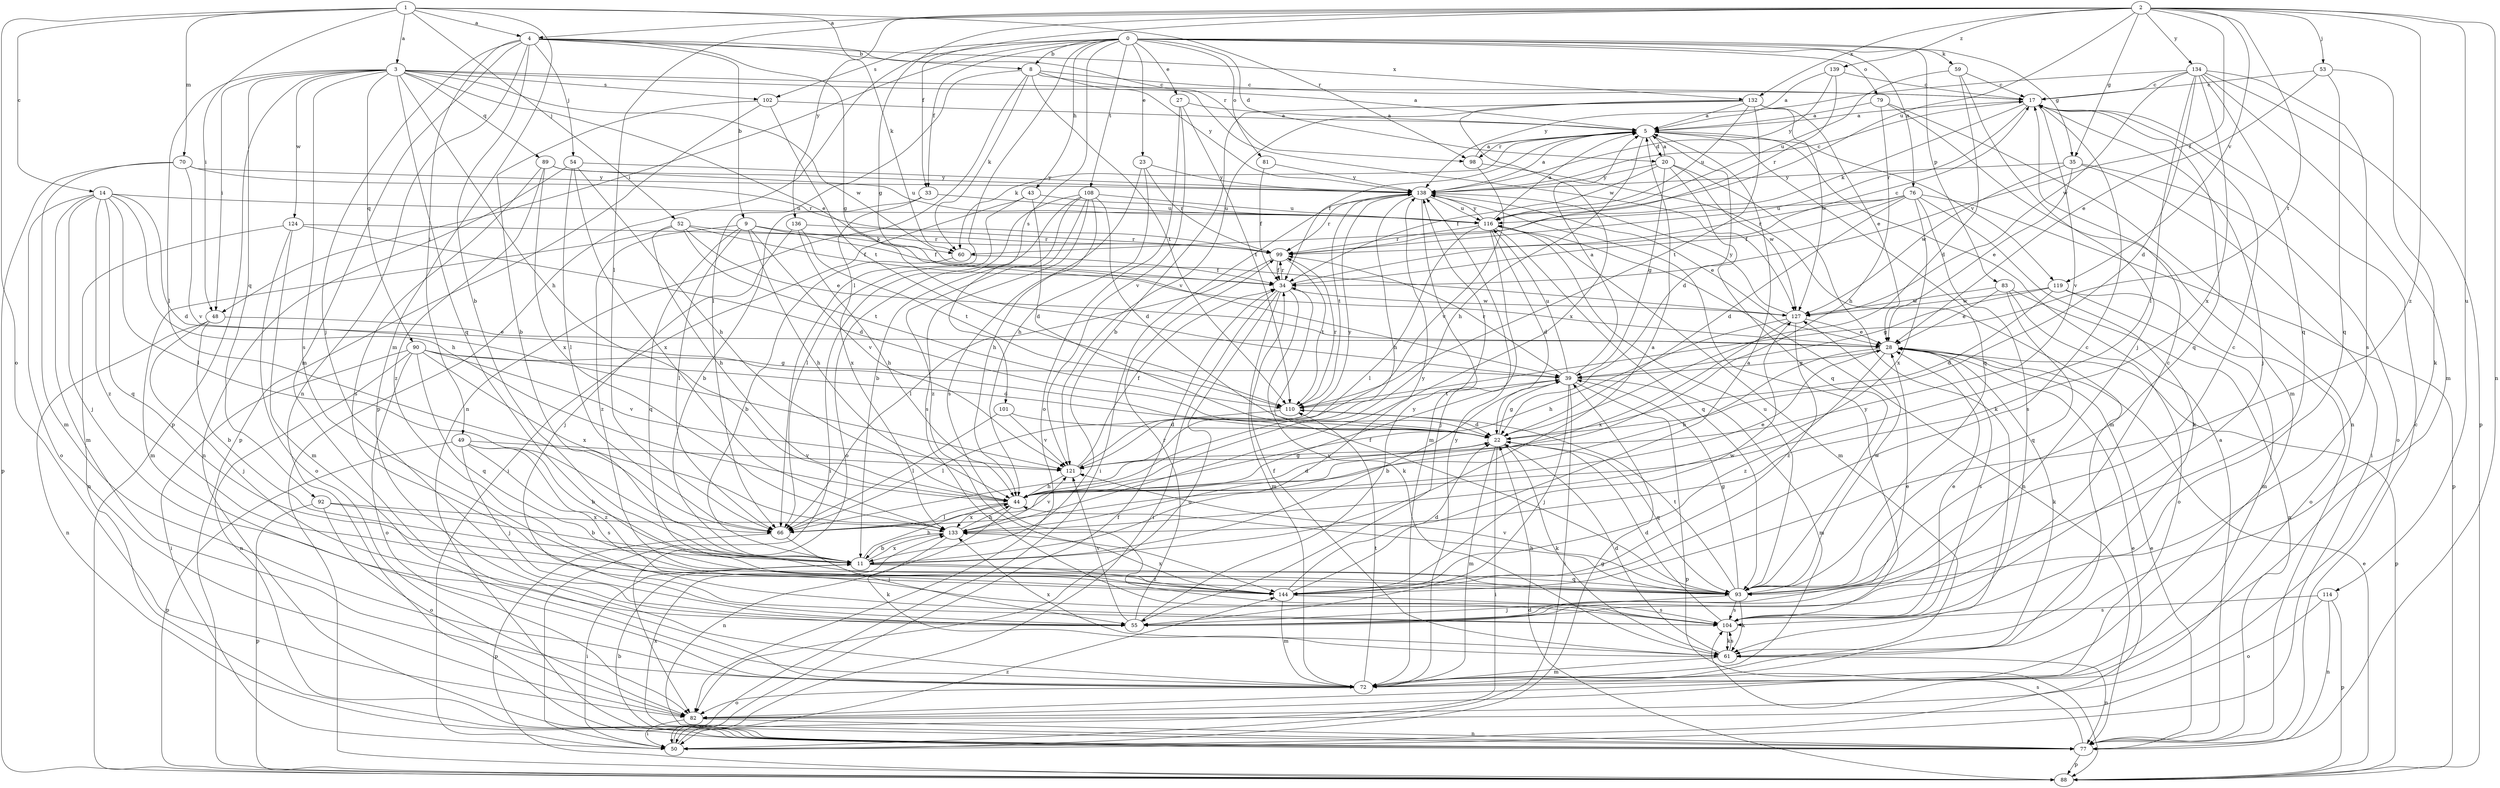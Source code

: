 strict digraph  {
0;
1;
2;
3;
4;
5;
8;
9;
11;
14;
17;
20;
22;
23;
27;
28;
33;
34;
35;
39;
43;
44;
48;
49;
50;
52;
53;
54;
55;
59;
60;
61;
66;
70;
72;
76;
77;
79;
81;
82;
83;
88;
89;
90;
92;
93;
98;
99;
101;
102;
104;
108;
110;
114;
116;
119;
121;
124;
127;
132;
133;
134;
136;
138;
139;
144;
0 -> 8  [label=b];
0 -> 20  [label=d];
0 -> 23  [label=e];
0 -> 27  [label=e];
0 -> 33  [label=f];
0 -> 35  [label=g];
0 -> 43  [label=h];
0 -> 48  [label=i];
0 -> 59  [label=k];
0 -> 66  [label=l];
0 -> 76  [label=n];
0 -> 79  [label=o];
0 -> 81  [label=o];
0 -> 83  [label=p];
0 -> 88  [label=p];
0 -> 101  [label=s];
0 -> 102  [label=s];
0 -> 108  [label=t];
1 -> 3  [label=a];
1 -> 4  [label=a];
1 -> 14  [label=c];
1 -> 48  [label=i];
1 -> 52  [label=j];
1 -> 60  [label=k];
1 -> 70  [label=m];
1 -> 72  [label=m];
1 -> 82  [label=o];
1 -> 98  [label=r];
2 -> 4  [label=a];
2 -> 33  [label=f];
2 -> 34  [label=f];
2 -> 35  [label=g];
2 -> 39  [label=g];
2 -> 53  [label=j];
2 -> 66  [label=l];
2 -> 77  [label=n];
2 -> 110  [label=t];
2 -> 114  [label=u];
2 -> 116  [label=u];
2 -> 119  [label=v];
2 -> 132  [label=x];
2 -> 134  [label=y];
2 -> 136  [label=y];
2 -> 139  [label=z];
2 -> 144  [label=z];
3 -> 5  [label=a];
3 -> 17  [label=c];
3 -> 28  [label=e];
3 -> 44  [label=h];
3 -> 48  [label=i];
3 -> 66  [label=l];
3 -> 88  [label=p];
3 -> 89  [label=q];
3 -> 90  [label=q];
3 -> 92  [label=q];
3 -> 93  [label=q];
3 -> 102  [label=s];
3 -> 104  [label=s];
3 -> 124  [label=w];
3 -> 127  [label=w];
4 -> 8  [label=b];
4 -> 9  [label=b];
4 -> 11  [label=b];
4 -> 39  [label=g];
4 -> 49  [label=i];
4 -> 54  [label=j];
4 -> 55  [label=j];
4 -> 72  [label=m];
4 -> 77  [label=n];
4 -> 98  [label=r];
4 -> 132  [label=x];
5 -> 20  [label=d];
5 -> 22  [label=d];
5 -> 34  [label=f];
5 -> 44  [label=h];
5 -> 60  [label=k];
5 -> 93  [label=q];
5 -> 98  [label=r];
5 -> 119  [label=v];
8 -> 17  [label=c];
8 -> 60  [label=k];
8 -> 66  [label=l];
8 -> 77  [label=n];
8 -> 110  [label=t];
8 -> 127  [label=w];
8 -> 138  [label=y];
9 -> 34  [label=f];
9 -> 44  [label=h];
9 -> 60  [label=k];
9 -> 66  [label=l];
9 -> 93  [label=q];
9 -> 121  [label=v];
9 -> 144  [label=z];
11 -> 5  [label=a];
11 -> 44  [label=h];
11 -> 50  [label=i];
11 -> 93  [label=q];
11 -> 133  [label=x];
11 -> 138  [label=y];
11 -> 144  [label=z];
14 -> 22  [label=d];
14 -> 44  [label=h];
14 -> 55  [label=j];
14 -> 66  [label=l];
14 -> 72  [label=m];
14 -> 82  [label=o];
14 -> 93  [label=q];
14 -> 116  [label=u];
14 -> 144  [label=z];
17 -> 5  [label=a];
17 -> 55  [label=j];
17 -> 60  [label=k];
17 -> 93  [label=q];
17 -> 99  [label=r];
17 -> 121  [label=v];
20 -> 5  [label=a];
20 -> 34  [label=f];
20 -> 39  [label=g];
20 -> 61  [label=k];
20 -> 93  [label=q];
20 -> 127  [label=w];
20 -> 138  [label=y];
22 -> 39  [label=g];
22 -> 50  [label=i];
22 -> 61  [label=k];
22 -> 72  [label=m];
22 -> 93  [label=q];
22 -> 121  [label=v];
23 -> 44  [label=h];
23 -> 99  [label=r];
23 -> 104  [label=s];
23 -> 138  [label=y];
27 -> 5  [label=a];
27 -> 82  [label=o];
27 -> 110  [label=t];
27 -> 121  [label=v];
28 -> 39  [label=g];
28 -> 44  [label=h];
28 -> 61  [label=k];
28 -> 88  [label=p];
28 -> 104  [label=s];
28 -> 144  [label=z];
33 -> 11  [label=b];
33 -> 116  [label=u];
33 -> 133  [label=x];
34 -> 17  [label=c];
34 -> 50  [label=i];
34 -> 61  [label=k];
34 -> 72  [label=m];
34 -> 82  [label=o];
34 -> 99  [label=r];
34 -> 127  [label=w];
35 -> 28  [label=e];
35 -> 50  [label=i];
35 -> 82  [label=o];
35 -> 127  [label=w];
35 -> 138  [label=y];
39 -> 5  [label=a];
39 -> 11  [label=b];
39 -> 50  [label=i];
39 -> 55  [label=j];
39 -> 72  [label=m];
39 -> 88  [label=p];
39 -> 99  [label=r];
39 -> 110  [label=t];
39 -> 116  [label=u];
43 -> 22  [label=d];
43 -> 50  [label=i];
43 -> 66  [label=l];
43 -> 116  [label=u];
44 -> 22  [label=d];
44 -> 28  [label=e];
44 -> 66  [label=l];
44 -> 77  [label=n];
44 -> 133  [label=x];
48 -> 11  [label=b];
48 -> 28  [label=e];
48 -> 55  [label=j];
48 -> 77  [label=n];
49 -> 11  [label=b];
49 -> 55  [label=j];
49 -> 88  [label=p];
49 -> 104  [label=s];
49 -> 121  [label=v];
49 -> 144  [label=z];
50 -> 28  [label=e];
50 -> 34  [label=f];
50 -> 39  [label=g];
50 -> 144  [label=z];
52 -> 28  [label=e];
52 -> 34  [label=f];
52 -> 44  [label=h];
52 -> 72  [label=m];
52 -> 99  [label=r];
52 -> 110  [label=t];
53 -> 17  [label=c];
53 -> 28  [label=e];
53 -> 61  [label=k];
53 -> 93  [label=q];
54 -> 44  [label=h];
54 -> 66  [label=l];
54 -> 77  [label=n];
54 -> 133  [label=x];
54 -> 138  [label=y];
55 -> 17  [label=c];
55 -> 28  [label=e];
55 -> 99  [label=r];
55 -> 121  [label=v];
55 -> 138  [label=y];
59 -> 17  [label=c];
59 -> 22  [label=d];
59 -> 55  [label=j];
59 -> 116  [label=u];
60 -> 11  [label=b];
60 -> 34  [label=f];
61 -> 22  [label=d];
61 -> 34  [label=f];
61 -> 72  [label=m];
61 -> 77  [label=n];
61 -> 104  [label=s];
61 -> 133  [label=x];
66 -> 39  [label=g];
66 -> 55  [label=j];
66 -> 88  [label=p];
70 -> 72  [label=m];
70 -> 88  [label=p];
70 -> 99  [label=r];
70 -> 121  [label=v];
70 -> 138  [label=y];
72 -> 82  [label=o];
72 -> 110  [label=t];
72 -> 138  [label=y];
76 -> 22  [label=d];
76 -> 34  [label=f];
76 -> 61  [label=k];
76 -> 88  [label=p];
76 -> 99  [label=r];
76 -> 104  [label=s];
76 -> 116  [label=u];
76 -> 133  [label=x];
77 -> 5  [label=a];
77 -> 11  [label=b];
77 -> 17  [label=c];
77 -> 28  [label=e];
77 -> 88  [label=p];
77 -> 104  [label=s];
77 -> 133  [label=x];
79 -> 5  [label=a];
79 -> 44  [label=h];
79 -> 72  [label=m];
79 -> 77  [label=n];
81 -> 34  [label=f];
81 -> 138  [label=y];
82 -> 50  [label=i];
82 -> 77  [label=n];
83 -> 28  [label=e];
83 -> 77  [label=n];
83 -> 82  [label=o];
83 -> 93  [label=q];
83 -> 127  [label=w];
88 -> 22  [label=d];
88 -> 28  [label=e];
89 -> 104  [label=s];
89 -> 116  [label=u];
89 -> 133  [label=x];
89 -> 138  [label=y];
89 -> 144  [label=z];
90 -> 22  [label=d];
90 -> 39  [label=g];
90 -> 50  [label=i];
90 -> 77  [label=n];
90 -> 82  [label=o];
90 -> 93  [label=q];
90 -> 121  [label=v];
90 -> 133  [label=x];
92 -> 11  [label=b];
92 -> 82  [label=o];
92 -> 88  [label=p];
92 -> 133  [label=x];
93 -> 17  [label=c];
93 -> 34  [label=f];
93 -> 39  [label=g];
93 -> 44  [label=h];
93 -> 55  [label=j];
93 -> 61  [label=k];
93 -> 104  [label=s];
93 -> 110  [label=t];
93 -> 116  [label=u];
93 -> 121  [label=v];
93 -> 127  [label=w];
98 -> 5  [label=a];
98 -> 72  [label=m];
98 -> 121  [label=v];
99 -> 34  [label=f];
99 -> 66  [label=l];
99 -> 110  [label=t];
101 -> 22  [label=d];
101 -> 66  [label=l];
101 -> 121  [label=v];
102 -> 5  [label=a];
102 -> 11  [label=b];
102 -> 88  [label=p];
102 -> 110  [label=t];
104 -> 22  [label=d];
104 -> 28  [label=e];
104 -> 61  [label=k];
104 -> 138  [label=y];
108 -> 11  [label=b];
108 -> 22  [label=d];
108 -> 44  [label=h];
108 -> 50  [label=i];
108 -> 82  [label=o];
108 -> 104  [label=s];
108 -> 116  [label=u];
108 -> 144  [label=z];
110 -> 22  [label=d];
110 -> 66  [label=l];
110 -> 99  [label=r];
114 -> 77  [label=n];
114 -> 82  [label=o];
114 -> 88  [label=p];
114 -> 104  [label=s];
116 -> 5  [label=a];
116 -> 22  [label=d];
116 -> 55  [label=j];
116 -> 66  [label=l];
116 -> 72  [label=m];
116 -> 77  [label=n];
116 -> 93  [label=q];
116 -> 99  [label=r];
116 -> 138  [label=y];
119 -> 22  [label=d];
119 -> 39  [label=g];
119 -> 72  [label=m];
119 -> 82  [label=o];
119 -> 127  [label=w];
121 -> 34  [label=f];
121 -> 44  [label=h];
121 -> 138  [label=y];
124 -> 22  [label=d];
124 -> 72  [label=m];
124 -> 77  [label=n];
124 -> 82  [label=o];
124 -> 99  [label=r];
127 -> 28  [label=e];
127 -> 44  [label=h];
127 -> 133  [label=x];
127 -> 138  [label=y];
127 -> 144  [label=z];
132 -> 5  [label=a];
132 -> 11  [label=b];
132 -> 28  [label=e];
132 -> 110  [label=t];
132 -> 116  [label=u];
132 -> 121  [label=v];
132 -> 127  [label=w];
132 -> 133  [label=x];
133 -> 11  [label=b];
133 -> 44  [label=h];
133 -> 61  [label=k];
133 -> 121  [label=v];
134 -> 17  [label=c];
134 -> 22  [label=d];
134 -> 66  [label=l];
134 -> 72  [label=m];
134 -> 88  [label=p];
134 -> 93  [label=q];
134 -> 104  [label=s];
134 -> 127  [label=w];
134 -> 133  [label=x];
134 -> 138  [label=y];
136 -> 44  [label=h];
136 -> 55  [label=j];
136 -> 99  [label=r];
136 -> 110  [label=t];
138 -> 5  [label=a];
138 -> 17  [label=c];
138 -> 28  [label=e];
138 -> 44  [label=h];
138 -> 50  [label=i];
138 -> 72  [label=m];
138 -> 99  [label=r];
138 -> 110  [label=t];
138 -> 116  [label=u];
139 -> 5  [label=a];
139 -> 17  [label=c];
139 -> 99  [label=r];
139 -> 138  [label=y];
144 -> 5  [label=a];
144 -> 17  [label=c];
144 -> 22  [label=d];
144 -> 72  [label=m];
144 -> 104  [label=s];
144 -> 127  [label=w];
144 -> 133  [label=x];
}
